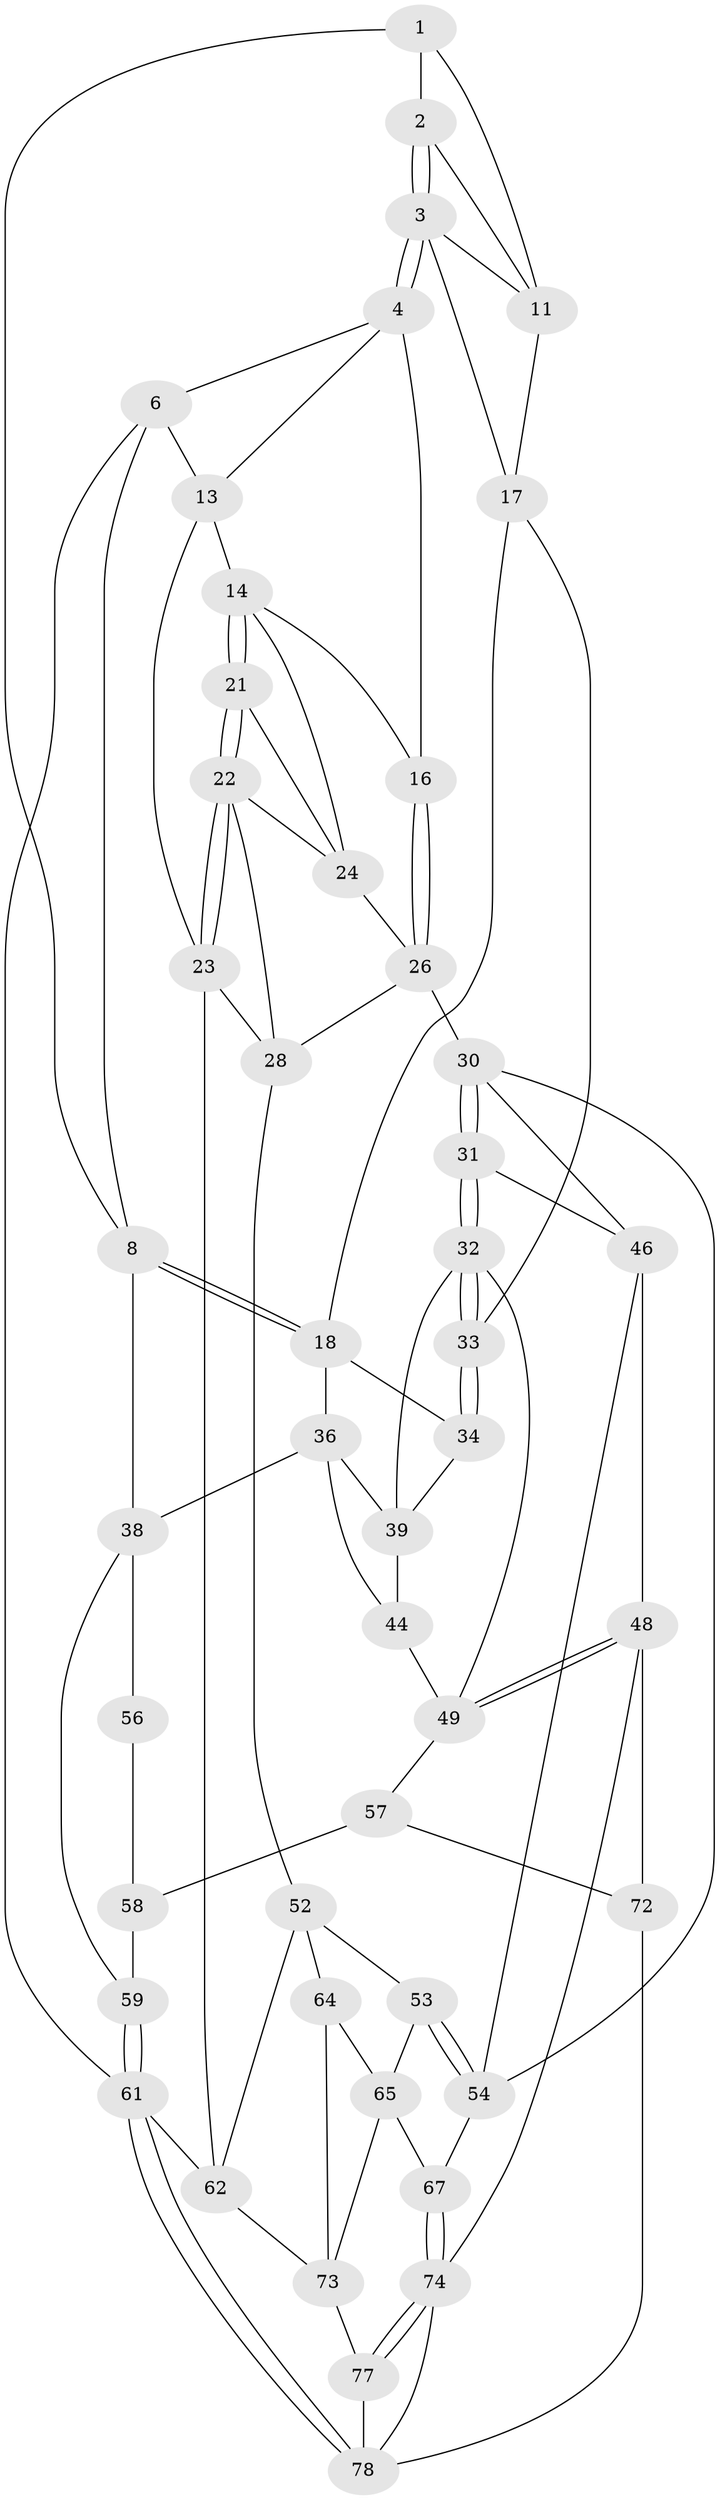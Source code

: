 // Generated by graph-tools (version 1.1) at 2025/52/02/27/25 19:52:37]
// undirected, 47 vertices, 102 edges
graph export_dot {
graph [start="1"]
  node [color=gray90,style=filled];
  1 [pos="+0.09742940199895493+0",super="+7"];
  2 [pos="+0.13938281589632048+0"];
  3 [pos="+0.5508034118324222+0.21475236040410922",super="+19"];
  4 [pos="+0.5541152104732278+0.21258281472476703",super="+5"];
  6 [pos="+0.05092439503963909+0",super="+10"];
  8 [pos="+0+0.311656371902074",super="+9"];
  11 [pos="+0.3882515962301901+0.15004642902059687",super="+12"];
  13 [pos="+0.7968063195093175+0"];
  14 [pos="+0.9220772397167143+0.16409689952400025",super="+15"];
  16 [pos="+0.5996085503573144+0.23273114498191985"];
  17 [pos="+0.21944918419347573+0.3007756656172544",super="+20"];
  18 [pos="+0.14027236184002273+0.3521449148164074",super="+35"];
  21 [pos="+1+0.24548581452867407"];
  22 [pos="+1+0.26091212245500633",super="+27"];
  23 [pos="+1+0.25941883932059157",super="+42"];
  24 [pos="+0.901233909239908+0.344460312828203",super="+25"];
  26 [pos="+0.774682756698737+0.4817139874269293",super="+29"];
  28 [pos="+0.8482564979824423+0.5601296508673242",super="+43"];
  30 [pos="+0.7445907649266922+0.5765599509200737",super="+50"];
  31 [pos="+0.49571277014656295+0.5070176135456598"];
  32 [pos="+0.4763220952897644+0.4865151346346448",super="+40"];
  33 [pos="+0.46083140855912497+0.42111454505711493"];
  34 [pos="+0.2906677712488388+0.48495701499762256"];
  36 [pos="+0.14403812597828+0.5364698783835327",super="+37"];
  38 [pos="+0+0.5212661585909824",super="+55"];
  39 [pos="+0.2510420526228286+0.5337776053700342",super="+41"];
  44 [pos="+0.2550721319559861+0.7373924852461323",super="+45"];
  46 [pos="+0.5026911446755882+0.5352766363771052",super="+47"];
  48 [pos="+0.4011815712099686+0.8406739882968022",super="+71"];
  49 [pos="+0.370043961050766+0.8095849480237299",super="+51"];
  52 [pos="+0.8701499727236033+0.718125460657975",super="+63"];
  53 [pos="+0.8574289230633435+0.7419444893953234"];
  54 [pos="+0.6447042449872442+0.768778171853274",super="+66"];
  56 [pos="+0.07906384012078779+0.688058716794593"];
  57 [pos="+0.1748163651877825+0.8038813807135061",super="+70"];
  58 [pos="+0.05981228618568019+0.7305347764726409",super="+60"];
  59 [pos="+0+1"];
  61 [pos="+0+1"];
  62 [pos="+1+0.8944213518178286",super="+69"];
  64 [pos="+0.9038130427471163+0.860013935730881"];
  65 [pos="+0.8558522593410668+0.7770939860713861",super="+68"];
  67 [pos="+0.6856413570741533+0.8744188012763603"];
  72 [pos="+0.3769393393578535+0.9889427819223581"];
  73 [pos="+0.8401074842489406+0.9344704594335156",super="+76"];
  74 [pos="+0.6623366286624546+0.9584014802743234",super="+75"];
  77 [pos="+0.6790352618113158+1"];
  78 [pos="+0.37949239212153923+1",super="+79"];
  1 -- 2;
  1 -- 8;
  1 -- 11;
  2 -- 3;
  2 -- 3;
  2 -- 11;
  3 -- 4;
  3 -- 4;
  3 -- 11;
  3 -- 17;
  4 -- 16;
  4 -- 13;
  4 -- 6;
  6 -- 13;
  6 -- 61;
  6 -- 8;
  8 -- 18;
  8 -- 18;
  8 -- 38;
  11 -- 17;
  13 -- 14;
  13 -- 23;
  14 -- 21;
  14 -- 21;
  14 -- 16;
  14 -- 24;
  16 -- 26;
  16 -- 26;
  17 -- 18;
  17 -- 33;
  18 -- 34;
  18 -- 36;
  21 -- 22;
  21 -- 22;
  21 -- 24;
  22 -- 23;
  22 -- 23;
  22 -- 24;
  22 -- 28;
  23 -- 62 [weight=2];
  23 -- 28;
  24 -- 26;
  26 -- 28;
  26 -- 30;
  28 -- 52;
  30 -- 31;
  30 -- 31;
  30 -- 46;
  30 -- 54;
  31 -- 32;
  31 -- 32;
  31 -- 46;
  32 -- 33;
  32 -- 33;
  32 -- 49;
  32 -- 39;
  33 -- 34;
  33 -- 34;
  34 -- 39;
  36 -- 39;
  36 -- 38;
  36 -- 44;
  38 -- 56;
  38 -- 59;
  39 -- 44;
  44 -- 49;
  46 -- 48;
  46 -- 54;
  48 -- 49;
  48 -- 49;
  48 -- 72;
  48 -- 74;
  49 -- 57;
  52 -- 53;
  52 -- 64;
  52 -- 62;
  53 -- 54;
  53 -- 54;
  53 -- 65;
  54 -- 67;
  56 -- 58;
  57 -- 58 [weight=2];
  57 -- 72;
  58 -- 59;
  59 -- 61;
  59 -- 61;
  61 -- 78;
  61 -- 78;
  61 -- 62;
  62 -- 73;
  64 -- 65;
  64 -- 73;
  65 -- 73;
  65 -- 67;
  67 -- 74;
  67 -- 74;
  72 -- 78;
  73 -- 77;
  74 -- 77;
  74 -- 77;
  74 -- 78;
  77 -- 78;
}
